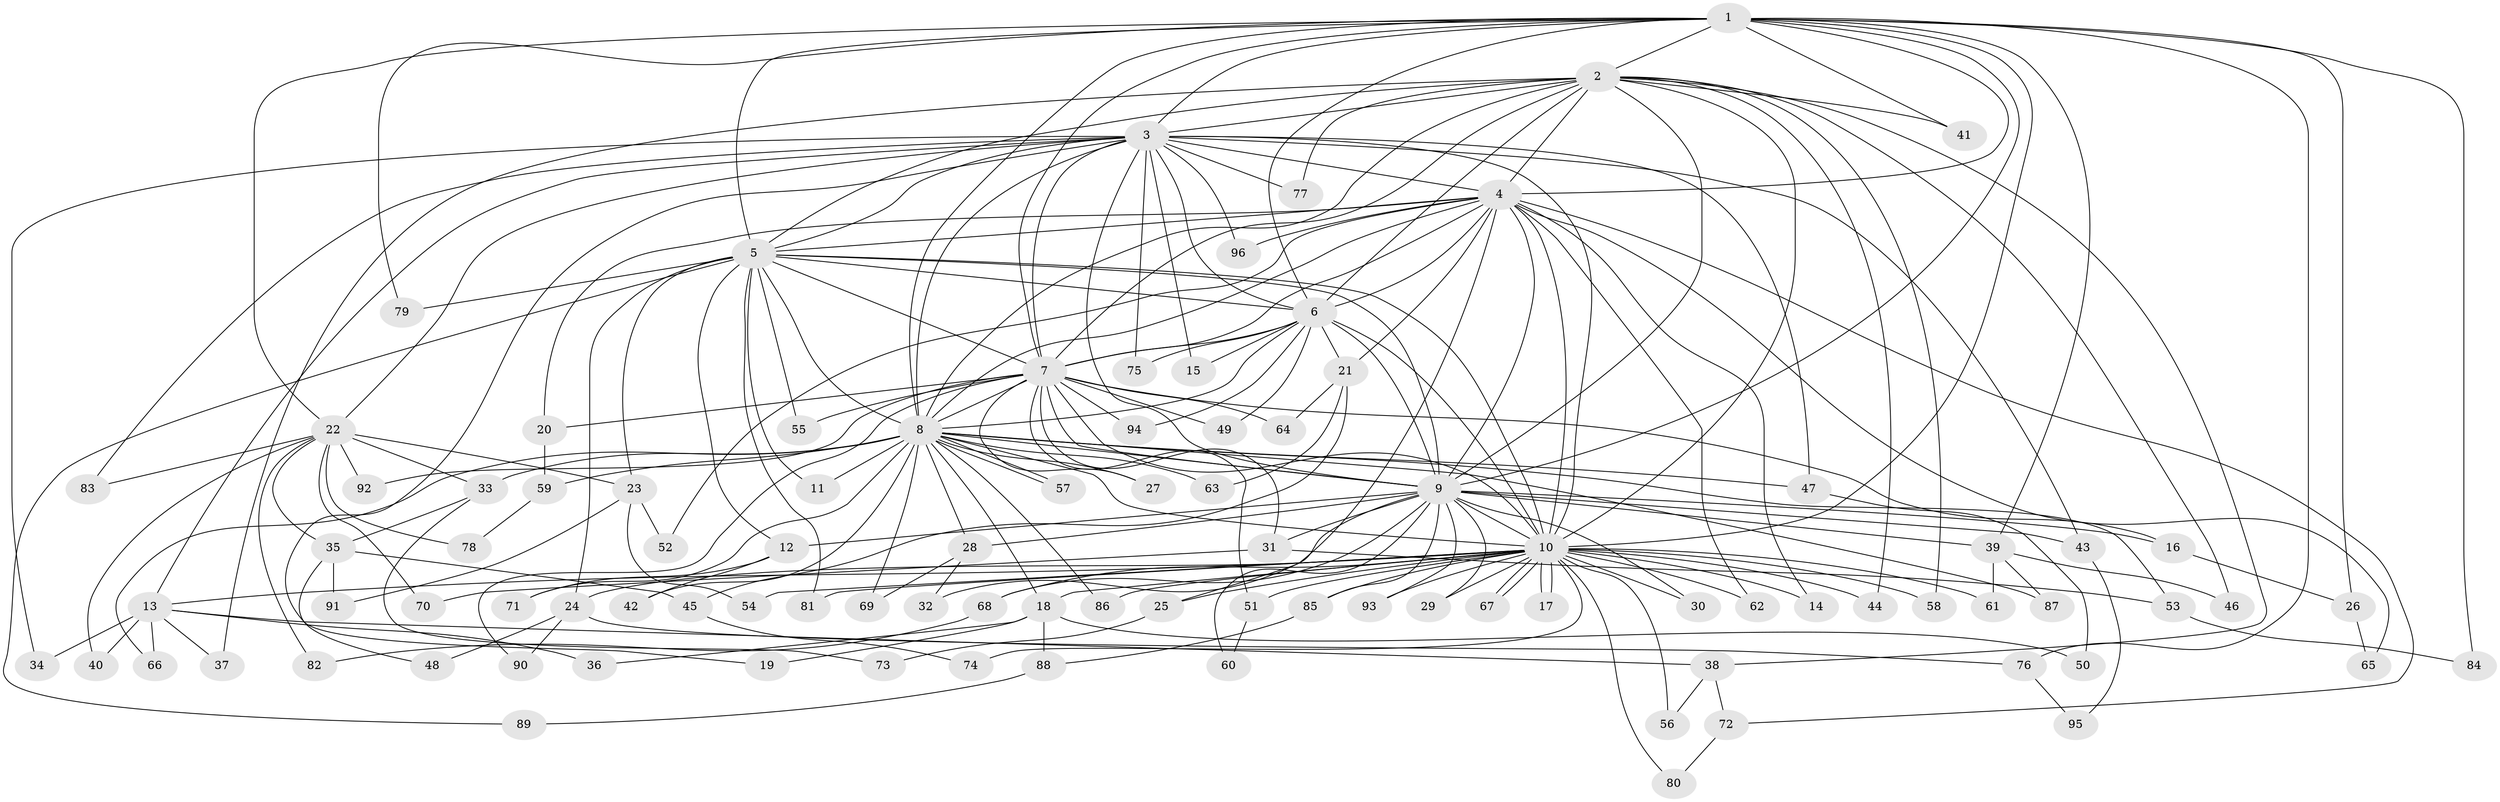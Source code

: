 // Generated by graph-tools (version 1.1) at 2025/14/03/09/25 04:14:02]
// undirected, 96 vertices, 217 edges
graph export_dot {
graph [start="1"]
  node [color=gray90,style=filled];
  1;
  2;
  3;
  4;
  5;
  6;
  7;
  8;
  9;
  10;
  11;
  12;
  13;
  14;
  15;
  16;
  17;
  18;
  19;
  20;
  21;
  22;
  23;
  24;
  25;
  26;
  27;
  28;
  29;
  30;
  31;
  32;
  33;
  34;
  35;
  36;
  37;
  38;
  39;
  40;
  41;
  42;
  43;
  44;
  45;
  46;
  47;
  48;
  49;
  50;
  51;
  52;
  53;
  54;
  55;
  56;
  57;
  58;
  59;
  60;
  61;
  62;
  63;
  64;
  65;
  66;
  67;
  68;
  69;
  70;
  71;
  72;
  73;
  74;
  75;
  76;
  77;
  78;
  79;
  80;
  81;
  82;
  83;
  84;
  85;
  86;
  87;
  88;
  89;
  90;
  91;
  92;
  93;
  94;
  95;
  96;
  1 -- 2;
  1 -- 3;
  1 -- 4;
  1 -- 5;
  1 -- 6;
  1 -- 7;
  1 -- 8;
  1 -- 9;
  1 -- 10;
  1 -- 22;
  1 -- 26;
  1 -- 39;
  1 -- 41;
  1 -- 76;
  1 -- 79;
  1 -- 84;
  2 -- 3;
  2 -- 4;
  2 -- 5;
  2 -- 6;
  2 -- 7;
  2 -- 8;
  2 -- 9;
  2 -- 10;
  2 -- 37;
  2 -- 38;
  2 -- 41;
  2 -- 44;
  2 -- 46;
  2 -- 58;
  2 -- 77;
  3 -- 4;
  3 -- 5;
  3 -- 6;
  3 -- 7;
  3 -- 8;
  3 -- 9;
  3 -- 10;
  3 -- 13;
  3 -- 15;
  3 -- 19;
  3 -- 22;
  3 -- 34;
  3 -- 43;
  3 -- 47;
  3 -- 75;
  3 -- 77;
  3 -- 83;
  3 -- 96;
  4 -- 5;
  4 -- 6;
  4 -- 7;
  4 -- 8;
  4 -- 9;
  4 -- 10;
  4 -- 14;
  4 -- 20;
  4 -- 21;
  4 -- 25;
  4 -- 52;
  4 -- 62;
  4 -- 65;
  4 -- 72;
  4 -- 96;
  5 -- 6;
  5 -- 7;
  5 -- 8;
  5 -- 9;
  5 -- 10;
  5 -- 11;
  5 -- 12;
  5 -- 23;
  5 -- 24;
  5 -- 55;
  5 -- 79;
  5 -- 81;
  5 -- 89;
  6 -- 7;
  6 -- 8;
  6 -- 9;
  6 -- 10;
  6 -- 15;
  6 -- 21;
  6 -- 49;
  6 -- 75;
  6 -- 94;
  7 -- 8;
  7 -- 9;
  7 -- 10;
  7 -- 16;
  7 -- 20;
  7 -- 27;
  7 -- 31;
  7 -- 49;
  7 -- 51;
  7 -- 55;
  7 -- 64;
  7 -- 90;
  7 -- 92;
  7 -- 94;
  8 -- 9;
  8 -- 10;
  8 -- 11;
  8 -- 18;
  8 -- 27;
  8 -- 28;
  8 -- 33;
  8 -- 42;
  8 -- 47;
  8 -- 53;
  8 -- 57;
  8 -- 57;
  8 -- 59;
  8 -- 63;
  8 -- 66;
  8 -- 69;
  8 -- 71;
  8 -- 86;
  8 -- 87;
  9 -- 10;
  9 -- 12;
  9 -- 16;
  9 -- 28;
  9 -- 29;
  9 -- 30;
  9 -- 31;
  9 -- 32;
  9 -- 39;
  9 -- 43;
  9 -- 60;
  9 -- 68;
  9 -- 85;
  9 -- 93;
  10 -- 13;
  10 -- 14;
  10 -- 17;
  10 -- 17;
  10 -- 18;
  10 -- 24;
  10 -- 25;
  10 -- 29;
  10 -- 30;
  10 -- 44;
  10 -- 51;
  10 -- 54;
  10 -- 56;
  10 -- 58;
  10 -- 61;
  10 -- 62;
  10 -- 67;
  10 -- 67;
  10 -- 68;
  10 -- 74;
  10 -- 80;
  10 -- 81;
  10 -- 85;
  10 -- 86;
  10 -- 93;
  12 -- 42;
  12 -- 71;
  13 -- 34;
  13 -- 36;
  13 -- 37;
  13 -- 38;
  13 -- 40;
  13 -- 66;
  16 -- 26;
  18 -- 19;
  18 -- 36;
  18 -- 50;
  18 -- 88;
  20 -- 59;
  21 -- 45;
  21 -- 63;
  21 -- 64;
  22 -- 23;
  22 -- 33;
  22 -- 35;
  22 -- 40;
  22 -- 70;
  22 -- 78;
  22 -- 82;
  22 -- 83;
  22 -- 92;
  23 -- 52;
  23 -- 54;
  23 -- 91;
  24 -- 48;
  24 -- 76;
  24 -- 90;
  25 -- 73;
  26 -- 65;
  28 -- 32;
  28 -- 69;
  31 -- 53;
  31 -- 70;
  33 -- 35;
  33 -- 73;
  35 -- 45;
  35 -- 48;
  35 -- 91;
  38 -- 56;
  38 -- 72;
  39 -- 46;
  39 -- 61;
  39 -- 87;
  43 -- 95;
  45 -- 74;
  47 -- 50;
  51 -- 60;
  53 -- 84;
  59 -- 78;
  68 -- 82;
  72 -- 80;
  76 -- 95;
  85 -- 88;
  88 -- 89;
}
